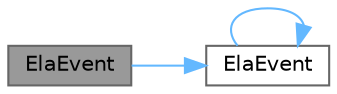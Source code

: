 digraph "ElaEvent"
{
 // LATEX_PDF_SIZE
  bgcolor="transparent";
  edge [fontname=Helvetica,fontsize=10,labelfontname=Helvetica,labelfontsize=10];
  node [fontname=Helvetica,fontsize=10,shape=box,height=0.2,width=0.4];
  rankdir="LR";
  Node1 [id="Node000001",label="ElaEvent",height=0.2,width=0.4,color="gray40", fillcolor="grey60", style="filled", fontcolor="black",tooltip="构造函数，初始化事件对象并设置事件名称和函数名称"];
  Node1 -> Node2 [id="edge1_Node000001_Node000002",color="steelblue1",style="solid",tooltip=" "];
  Node2 [id="Node000002",label="ElaEvent",height=0.2,width=0.4,color="grey40", fillcolor="white", style="filled",URL="$class_ela_event.html#ad6704d1b66d25c2859d3a7fab5ade0ae",tooltip="构造函数，初始化事件对象"];
  Node2 -> Node2 [id="edge2_Node000002_Node000002",color="steelblue1",style="solid",tooltip=" "];
}
